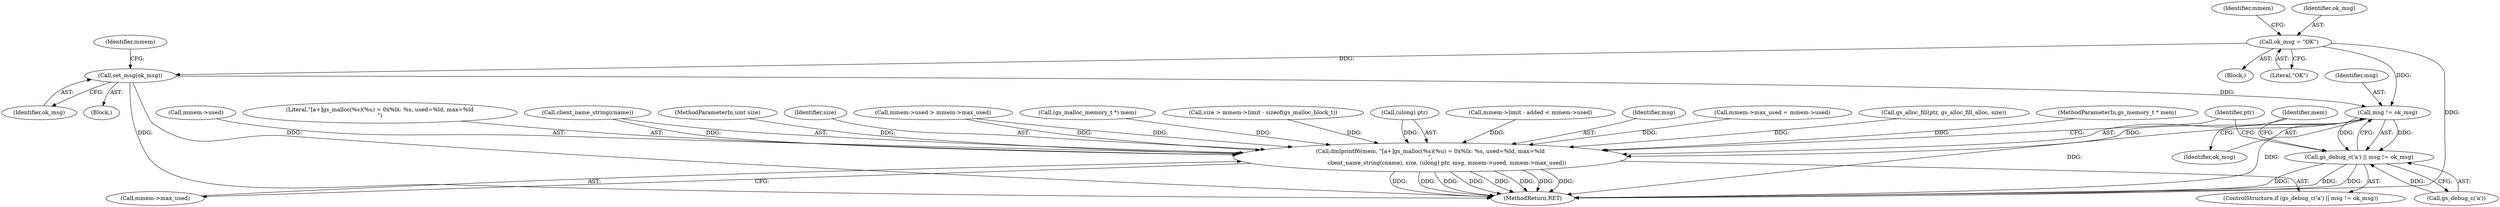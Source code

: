 digraph "0_moodle_0c0b0859ae1aba64861599f0e7f74f143f305932@pointer" {
"1000281" [label="(Call,msg != ok_msg)"];
"1000187" [label="(Call,set_msg(ok_msg))"];
"1000121" [label="(Call,ok_msg = \"OK\")"];
"1000278" [label="(Call,gs_debug_c('a') || msg != ok_msg)"];
"1000284" [label="(Call,dmlprintf6(mem, \"[a+]gs_malloc(%s)(%u) = 0x%lx: %s, used=%ld, max=%ld\n\",\n                   client_name_string(cname), size, (ulong) ptr, msg, mmem->used, mmem->max_used))"];
"1000109" [label="(Block,)"];
"1000188" [label="(Identifier,ok_msg)"];
"1000107" [label="(MethodParameterIn,uint size)"];
"1000302" [label="(MethodReturn,RET)"];
"1000249" [label="(Call,mmem->used > mmem->max_used)"];
"1000180" [label="(Block,)"];
"1000121" [label="(Call,ok_msg = \"OK\")"];
"1000187" [label="(Call,set_msg(ok_msg))"];
"1000281" [label="(Call,msg != ok_msg)"];
"1000113" [label="(Call,(gs_malloc_memory_t *) mem)"];
"1000133" [label="(Call,size > mmem->limit - sizeof(gs_malloc_block_t))"];
"1000278" [label="(Call,gs_debug_c('a') || msg != ok_msg)"];
"1000290" [label="(Call,(ulong) ptr)"];
"1000126" [label="(Identifier,mmem)"];
"1000154" [label="(Call,mmem->limit - added < mmem->used)"];
"1000277" [label="(ControlStructure,if (gs_debug_c('a') || msg != ok_msg))"];
"1000293" [label="(Identifier,msg)"];
"1000256" [label="(Call,mmem->max_used = mmem->used)"];
"1000283" [label="(Identifier,ok_msg)"];
"1000273" [label="(Call,gs_alloc_fill(ptr, gs_alloc_fill_alloc, size))"];
"1000279" [label="(Call,gs_debug_c('a'))"];
"1000106" [label="(MethodParameterIn,gs_memory_t * mem)"];
"1000294" [label="(Call,mmem->used)"];
"1000122" [label="(Identifier,ok_msg)"];
"1000282" [label="(Identifier,msg)"];
"1000297" [label="(Call,mmem->max_used)"];
"1000284" [label="(Call,dmlprintf6(mem, \"[a+]gs_malloc(%s)(%u) = 0x%lx: %s, used=%ld, max=%ld\n\",\n                   client_name_string(cname), size, (ulong) ptr, msg, mmem->used, mmem->max_used))"];
"1000286" [label="(Literal,\"[a+]gs_malloc(%s)(%u) = 0x%lx: %s, used=%ld, max=%ld\n\")"];
"1000301" [label="(Identifier,ptr)"];
"1000191" [label="(Identifier,mmem)"];
"1000287" [label="(Call,client_name_string(cname))"];
"1000285" [label="(Identifier,mem)"];
"1000123" [label="(Literal,\"OK\")"];
"1000289" [label="(Identifier,size)"];
"1000281" -> "1000278"  [label="AST: "];
"1000281" -> "1000283"  [label="CFG: "];
"1000282" -> "1000281"  [label="AST: "];
"1000283" -> "1000281"  [label="AST: "];
"1000278" -> "1000281"  [label="CFG: "];
"1000281" -> "1000302"  [label="DDG: "];
"1000281" -> "1000302"  [label="DDG: "];
"1000281" -> "1000278"  [label="DDG: "];
"1000281" -> "1000278"  [label="DDG: "];
"1000187" -> "1000281"  [label="DDG: "];
"1000121" -> "1000281"  [label="DDG: "];
"1000281" -> "1000284"  [label="DDG: "];
"1000187" -> "1000180"  [label="AST: "];
"1000187" -> "1000188"  [label="CFG: "];
"1000188" -> "1000187"  [label="AST: "];
"1000191" -> "1000187"  [label="CFG: "];
"1000187" -> "1000302"  [label="DDG: "];
"1000187" -> "1000302"  [label="DDG: "];
"1000121" -> "1000187"  [label="DDG: "];
"1000121" -> "1000109"  [label="AST: "];
"1000121" -> "1000123"  [label="CFG: "];
"1000122" -> "1000121"  [label="AST: "];
"1000123" -> "1000121"  [label="AST: "];
"1000126" -> "1000121"  [label="CFG: "];
"1000121" -> "1000302"  [label="DDG: "];
"1000278" -> "1000277"  [label="AST: "];
"1000278" -> "1000279"  [label="CFG: "];
"1000279" -> "1000278"  [label="AST: "];
"1000285" -> "1000278"  [label="CFG: "];
"1000301" -> "1000278"  [label="CFG: "];
"1000278" -> "1000302"  [label="DDG: "];
"1000278" -> "1000302"  [label="DDG: "];
"1000278" -> "1000302"  [label="DDG: "];
"1000279" -> "1000278"  [label="DDG: "];
"1000284" -> "1000277"  [label="AST: "];
"1000284" -> "1000297"  [label="CFG: "];
"1000285" -> "1000284"  [label="AST: "];
"1000286" -> "1000284"  [label="AST: "];
"1000287" -> "1000284"  [label="AST: "];
"1000289" -> "1000284"  [label="AST: "];
"1000290" -> "1000284"  [label="AST: "];
"1000293" -> "1000284"  [label="AST: "];
"1000294" -> "1000284"  [label="AST: "];
"1000297" -> "1000284"  [label="AST: "];
"1000301" -> "1000284"  [label="CFG: "];
"1000284" -> "1000302"  [label="DDG: "];
"1000284" -> "1000302"  [label="DDG: "];
"1000284" -> "1000302"  [label="DDG: "];
"1000284" -> "1000302"  [label="DDG: "];
"1000284" -> "1000302"  [label="DDG: "];
"1000284" -> "1000302"  [label="DDG: "];
"1000284" -> "1000302"  [label="DDG: "];
"1000284" -> "1000302"  [label="DDG: "];
"1000113" -> "1000284"  [label="DDG: "];
"1000106" -> "1000284"  [label="DDG: "];
"1000287" -> "1000284"  [label="DDG: "];
"1000133" -> "1000284"  [label="DDG: "];
"1000273" -> "1000284"  [label="DDG: "];
"1000107" -> "1000284"  [label="DDG: "];
"1000290" -> "1000284"  [label="DDG: "];
"1000154" -> "1000284"  [label="DDG: "];
"1000249" -> "1000284"  [label="DDG: "];
"1000249" -> "1000284"  [label="DDG: "];
"1000256" -> "1000284"  [label="DDG: "];
}
